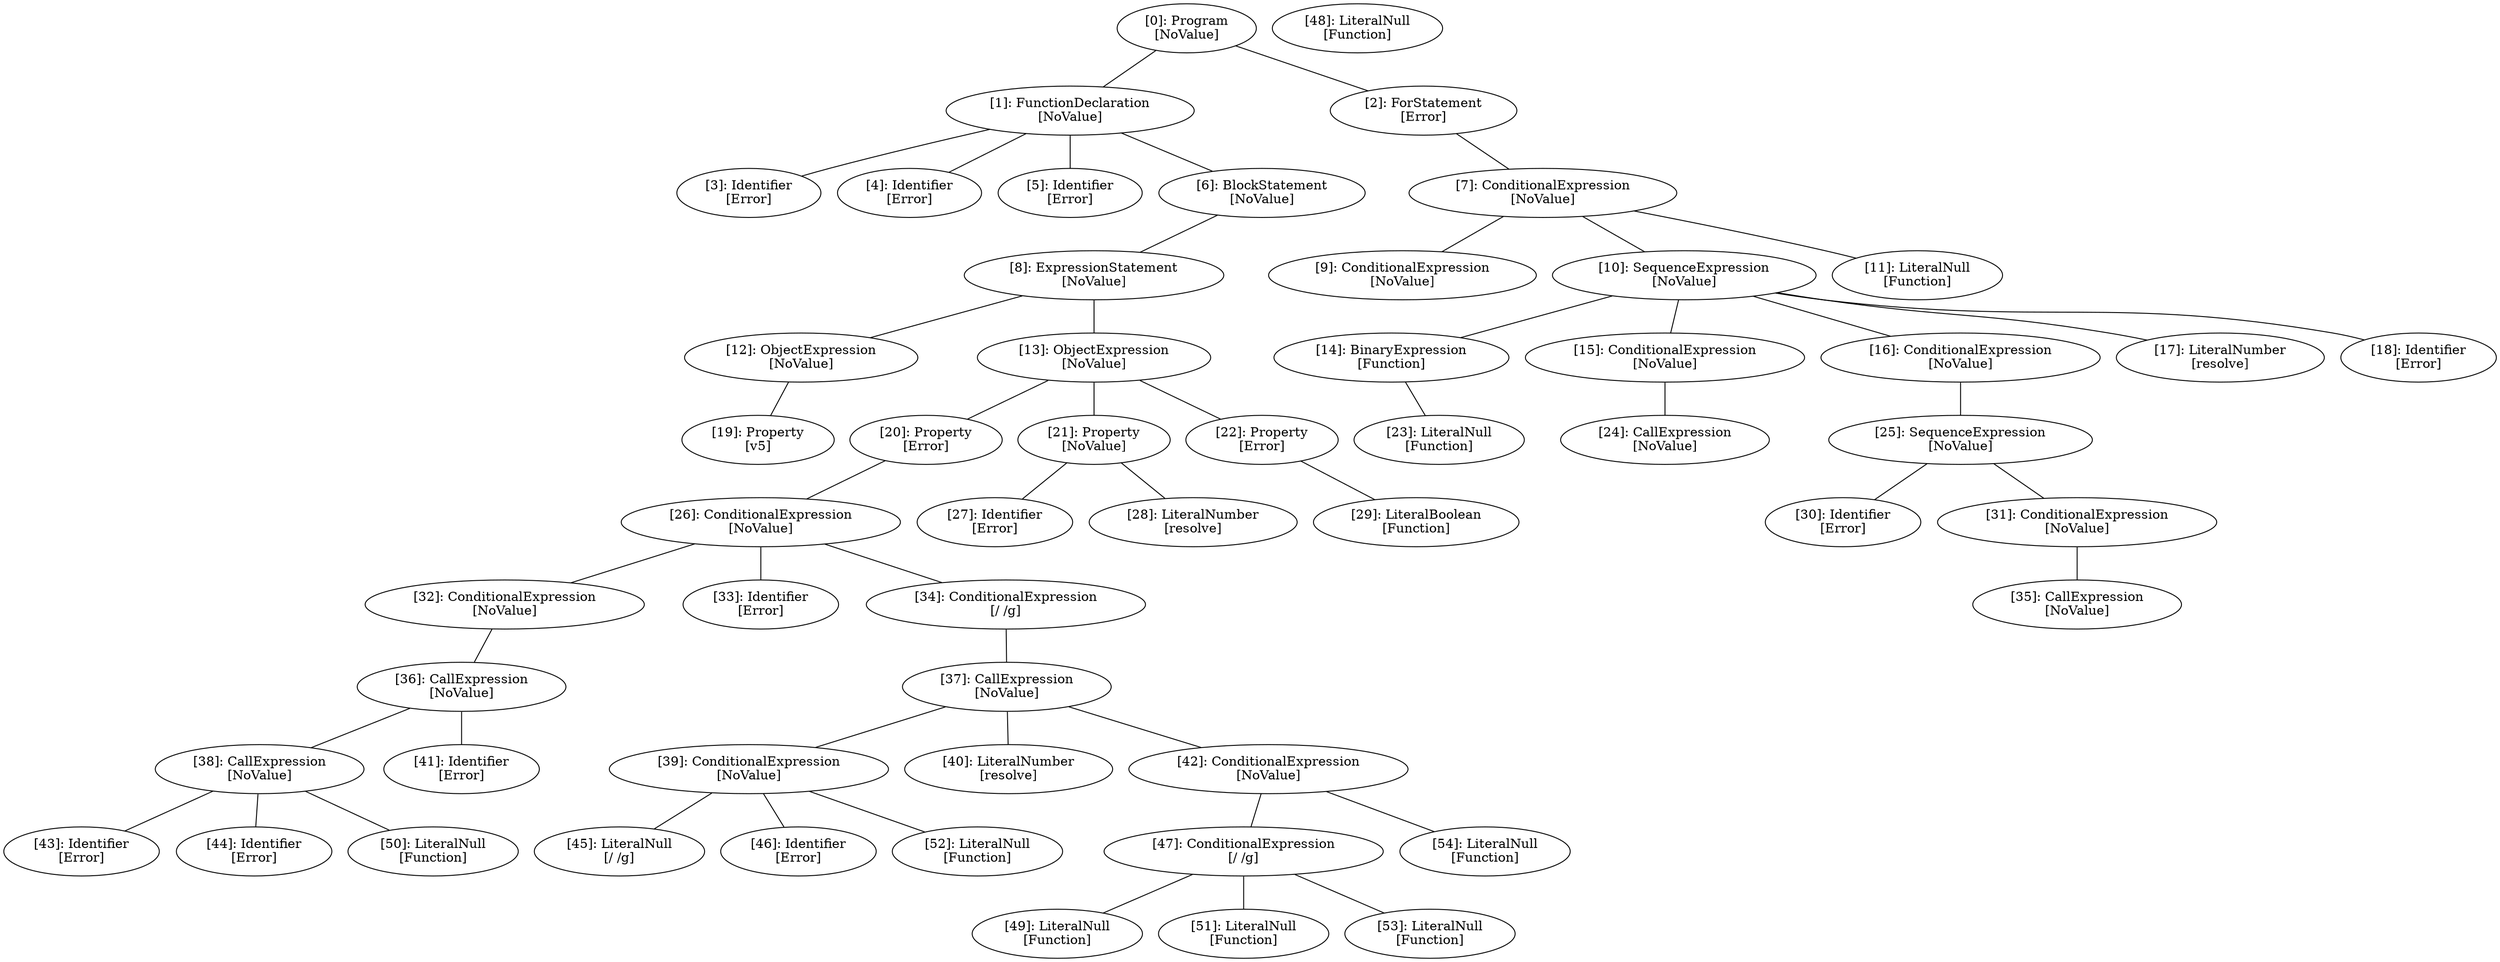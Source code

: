 // Result
graph {
	0 [label="[0]: Program
[NoValue]"]
	1 [label="[1]: FunctionDeclaration
[NoValue]"]
	2 [label="[2]: ForStatement
[Error]"]
	3 [label="[3]: Identifier
[Error]"]
	4 [label="[4]: Identifier
[Error]"]
	5 [label="[5]: Identifier
[Error]"]
	6 [label="[6]: BlockStatement
[NoValue]"]
	7 [label="[7]: ConditionalExpression
[NoValue]"]
	8 [label="[8]: ExpressionStatement
[NoValue]"]
	9 [label="[9]: ConditionalExpression
[NoValue]"]
	10 [label="[10]: SequenceExpression
[NoValue]"]
	11 [label="[11]: LiteralNull
[Function]"]
	12 [label="[12]: ObjectExpression
[NoValue]"]
	13 [label="[13]: ObjectExpression
[NoValue]"]
	14 [label="[14]: BinaryExpression
[Function]"]
	15 [label="[15]: ConditionalExpression
[NoValue]"]
	16 [label="[16]: ConditionalExpression
[NoValue]"]
	17 [label="[17]: LiteralNumber
[resolve]"]
	18 [label="[18]: Identifier
[Error]"]
	19 [label="[19]: Property
[v5]"]
	20 [label="[20]: Property
[Error]"]
	21 [label="[21]: Property
[NoValue]"]
	22 [label="[22]: Property
[Error]"]
	23 [label="[23]: LiteralNull
[Function]"]
	24 [label="[24]: CallExpression
[NoValue]"]
	25 [label="[25]: SequenceExpression
[NoValue]"]
	26 [label="[26]: ConditionalExpression
[NoValue]"]
	27 [label="[27]: Identifier
[Error]"]
	28 [label="[28]: LiteralNumber
[resolve]"]
	29 [label="[29]: LiteralBoolean
[Function]"]
	30 [label="[30]: Identifier
[Error]"]
	31 [label="[31]: ConditionalExpression
[NoValue]"]
	32 [label="[32]: ConditionalExpression
[NoValue]"]
	33 [label="[33]: Identifier
[Error]"]
	34 [label="[34]: ConditionalExpression
[/ /g]"]
	35 [label="[35]: CallExpression
[NoValue]"]
	36 [label="[36]: CallExpression
[NoValue]"]
	37 [label="[37]: CallExpression
[NoValue]"]
	38 [label="[38]: CallExpression
[NoValue]"]
	39 [label="[39]: ConditionalExpression
[NoValue]"]
	40 [label="[40]: LiteralNumber
[resolve]"]
	41 [label="[41]: Identifier
[Error]"]
	42 [label="[42]: ConditionalExpression
[NoValue]"]
	43 [label="[43]: Identifier
[Error]"]
	44 [label="[44]: Identifier
[Error]"]
	45 [label="[45]: LiteralNull
[/ /g]"]
	46 [label="[46]: Identifier
[Error]"]
	47 [label="[47]: ConditionalExpression
[/ /g]"]
	48 [label="[48]: LiteralNull
[Function]"]
	49 [label="[49]: LiteralNull
[Function]"]
	50 [label="[50]: LiteralNull
[Function]"]
	51 [label="[51]: LiteralNull
[Function]"]
	52 [label="[52]: LiteralNull
[Function]"]
	53 [label="[53]: LiteralNull
[Function]"]
	54 [label="[54]: LiteralNull
[Function]"]
	0 -- 1
	0 -- 2
	1 -- 3
	1 -- 4
	1 -- 5
	1 -- 6
	2 -- 7
	6 -- 8
	7 -- 9
	7 -- 10
	7 -- 11
	8 -- 12
	8 -- 13
	10 -- 14
	10 -- 15
	10 -- 16
	10 -- 17
	10 -- 18
	12 -- 19
	13 -- 20
	13 -- 21
	13 -- 22
	14 -- 23
	15 -- 24
	16 -- 25
	20 -- 26
	21 -- 27
	21 -- 28
	22 -- 29
	25 -- 30
	25 -- 31
	26 -- 32
	26 -- 33
	26 -- 34
	31 -- 35
	32 -- 36
	34 -- 37
	36 -- 38
	36 -- 41
	37 -- 39
	37 -- 40
	37 -- 42
	38 -- 43
	38 -- 44
	38 -- 50
	39 -- 45
	39 -- 46
	39 -- 52
	42 -- 47
	42 -- 54
	47 -- 49
	47 -- 51
	47 -- 53
}
